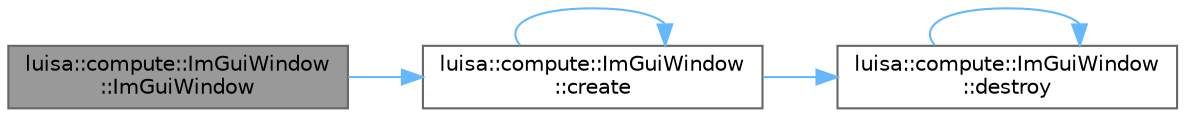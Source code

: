 digraph "luisa::compute::ImGuiWindow::ImGuiWindow"
{
 // LATEX_PDF_SIZE
  bgcolor="transparent";
  edge [fontname=Helvetica,fontsize=10,labelfontname=Helvetica,labelfontsize=10];
  node [fontname=Helvetica,fontsize=10,shape=box,height=0.2,width=0.4];
  rankdir="LR";
  Node1 [id="Node000001",label="luisa::compute::ImGuiWindow\l::ImGuiWindow",height=0.2,width=0.4,color="gray40", fillcolor="grey60", style="filled", fontcolor="black",tooltip=" "];
  Node1 -> Node2 [id="edge1_Node000001_Node000002",color="steelblue1",style="solid",tooltip=" "];
  Node2 [id="Node000002",label="luisa::compute::ImGuiWindow\l::create",height=0.2,width=0.4,color="grey40", fillcolor="white", style="filled",URL="$classluisa_1_1compute_1_1_im_gui_window.html#a0153d66bb71a95b60ec8352aea0f07c0",tooltip=" "];
  Node2 -> Node2 [id="edge2_Node000002_Node000002",color="steelblue1",style="solid",tooltip=" "];
  Node2 -> Node3 [id="edge3_Node000002_Node000003",color="steelblue1",style="solid",tooltip=" "];
  Node3 [id="Node000003",label="luisa::compute::ImGuiWindow\l::destroy",height=0.2,width=0.4,color="grey40", fillcolor="white", style="filled",URL="$classluisa_1_1compute_1_1_im_gui_window.html#a4187e8fe7c267e61fd574f41214a4594",tooltip=" "];
  Node3 -> Node3 [id="edge4_Node000003_Node000003",color="steelblue1",style="solid",tooltip=" "];
}
